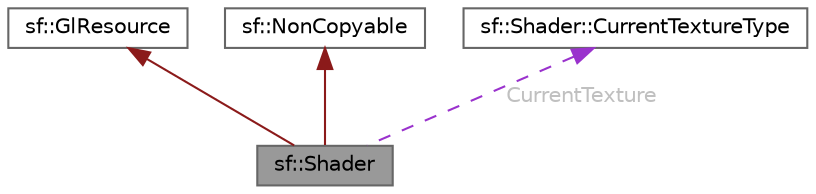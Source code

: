 digraph "sf::Shader"
{
 // LATEX_PDF_SIZE
  bgcolor="transparent";
  edge [fontname=Helvetica,fontsize=10,labelfontname=Helvetica,labelfontsize=10];
  node [fontname=Helvetica,fontsize=10,shape=box,height=0.2,width=0.4];
  Node1 [id="Node000001",label="sf::Shader",height=0.2,width=0.4,color="gray40", fillcolor="grey60", style="filled", fontcolor="black",tooltip="Shader class (vertex, geometry and fragment)"];
  Node2 -> Node1 [id="edge1_Node000001_Node000002",dir="back",color="firebrick4",style="solid",tooltip=" "];
  Node2 [id="Node000002",label="sf::GlResource",height=0.2,width=0.4,color="gray40", fillcolor="white", style="filled",URL="$classsf_1_1_gl_resource.html",tooltip="Base class for classes that require an OpenGL context."];
  Node3 -> Node1 [id="edge2_Node000001_Node000003",dir="back",color="firebrick4",style="solid",tooltip=" "];
  Node3 [id="Node000003",label="sf::NonCopyable",height=0.2,width=0.4,color="gray40", fillcolor="white", style="filled",URL="$classsf_1_1_non_copyable.html",tooltip="Utility class that makes any derived class non-copyable."];
  Node4 -> Node1 [id="edge3_Node000001_Node000004",dir="back",color="darkorchid3",style="dashed",tooltip=" ",label=" CurrentTexture",fontcolor="grey" ];
  Node4 [id="Node000004",label="sf::Shader::CurrentTextureType",height=0.2,width=0.4,color="gray40", fillcolor="white", style="filled",URL="$structsf_1_1_shader_1_1_current_texture_type.html",tooltip="Special type that can be passed to setUniform(), and that represents the texture of the object being ..."];
}
